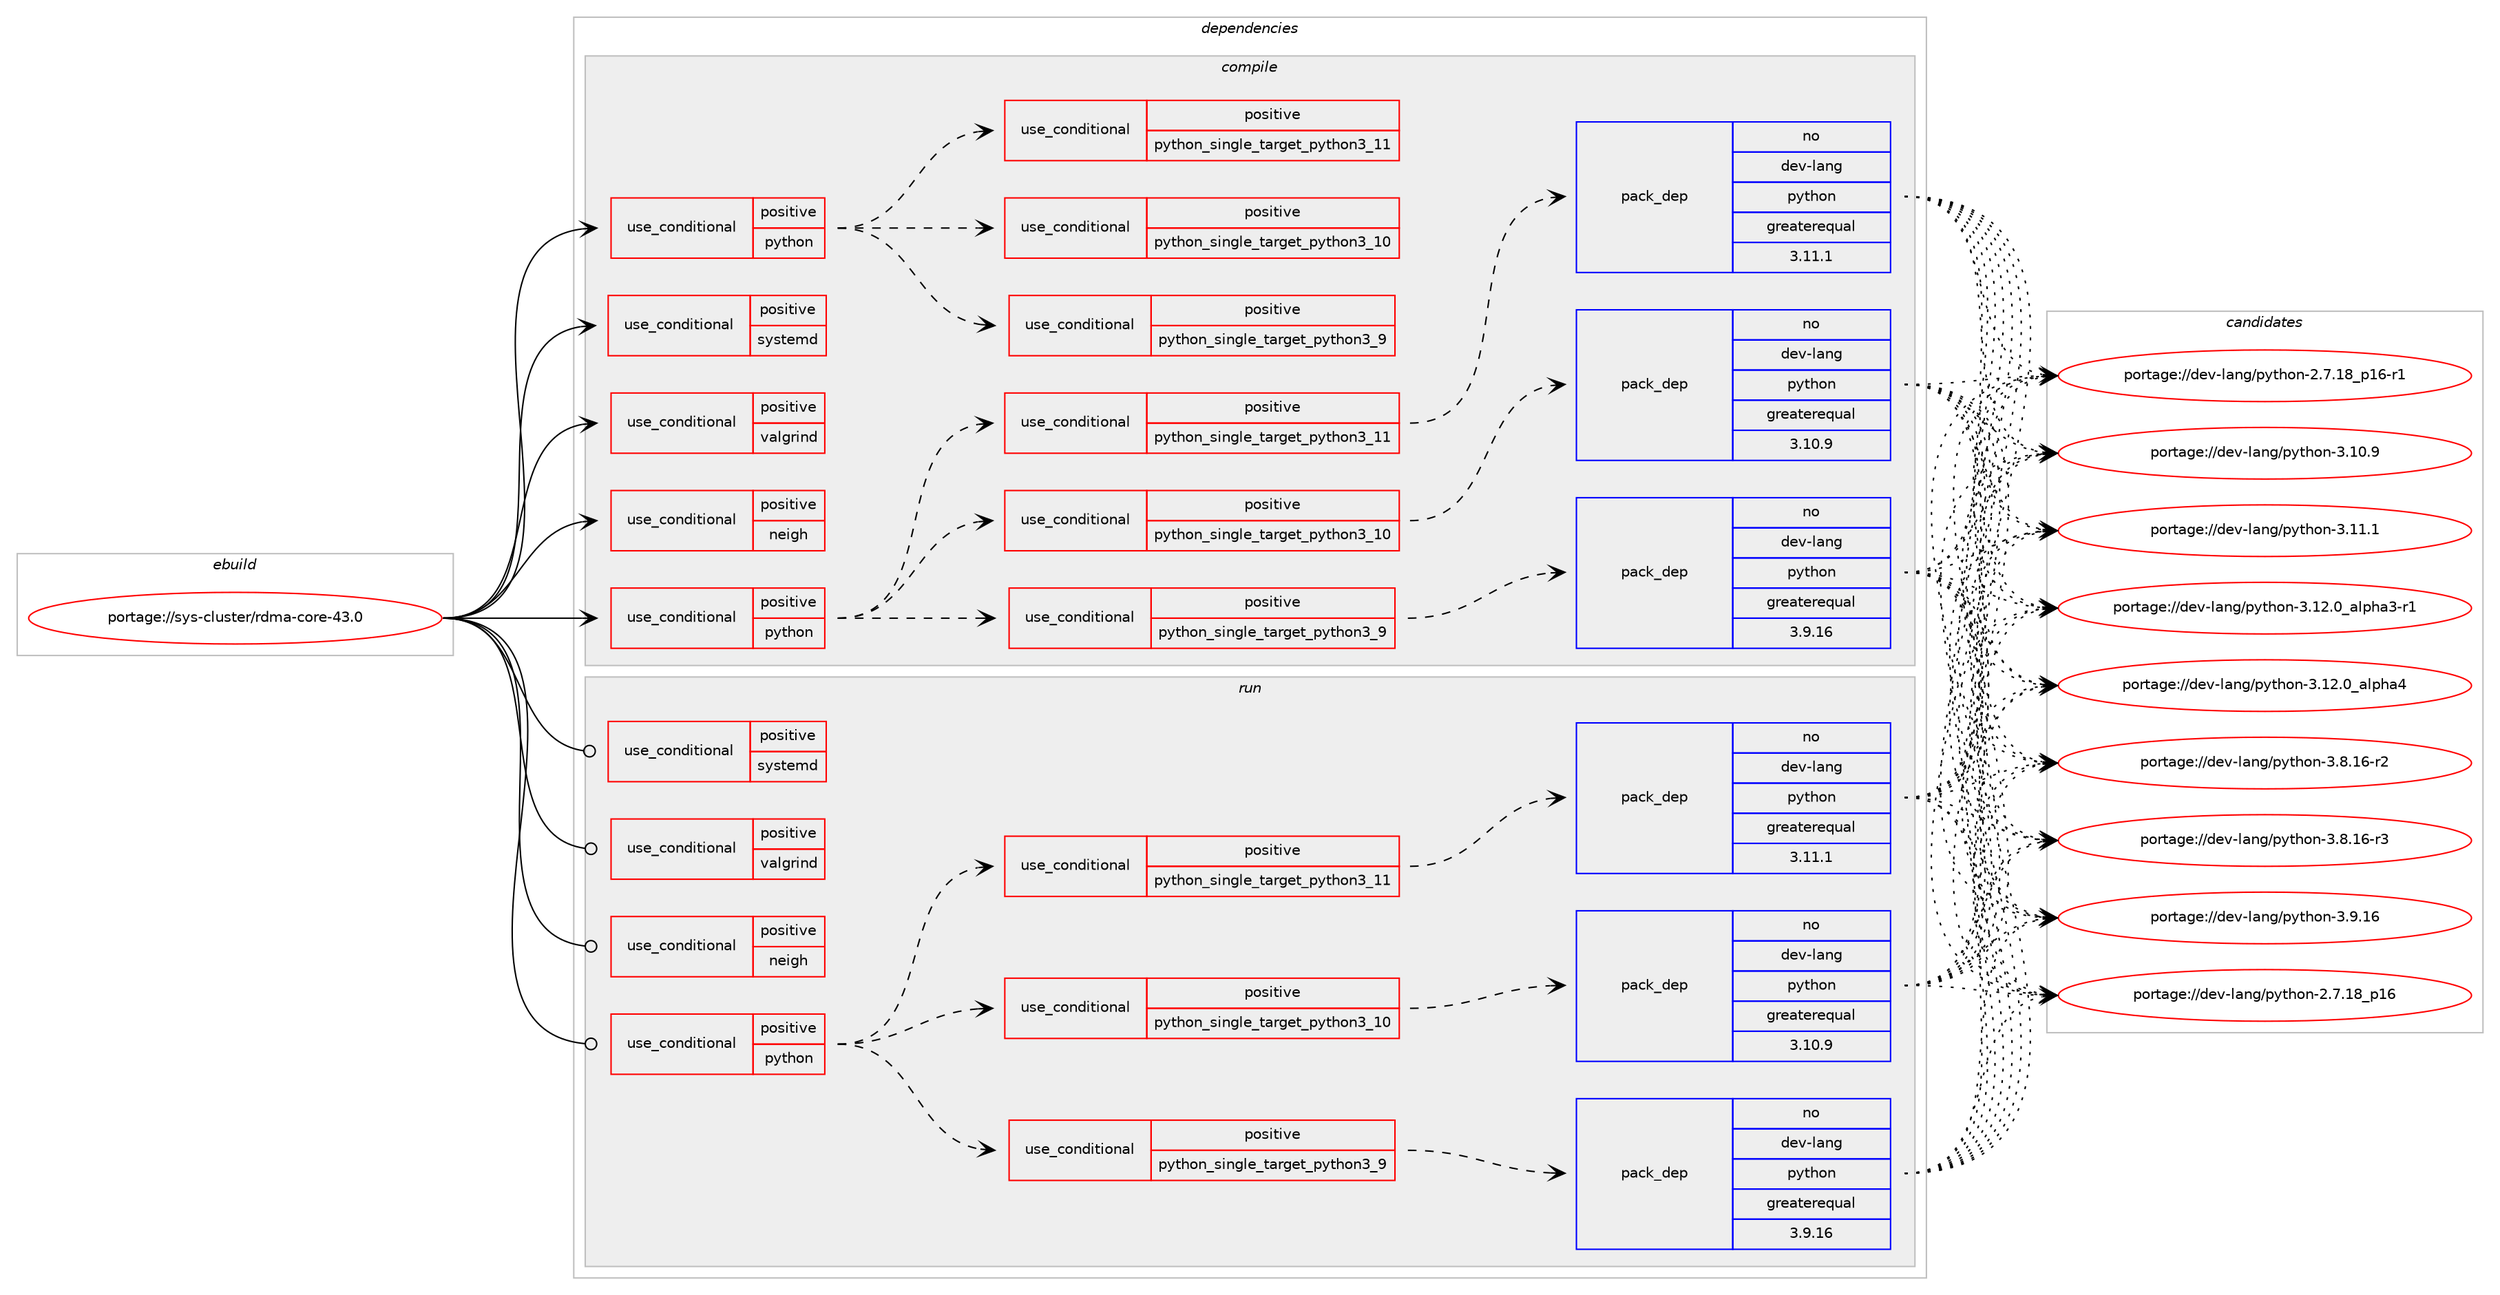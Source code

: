digraph prolog {

# *************
# Graph options
# *************

newrank=true;
concentrate=true;
compound=true;
graph [rankdir=LR,fontname=Helvetica,fontsize=10,ranksep=1.5];#, ranksep=2.5, nodesep=0.2];
edge  [arrowhead=vee];
node  [fontname=Helvetica,fontsize=10];

# **********
# The ebuild
# **********

subgraph cluster_leftcol {
color=gray;
rank=same;
label=<<i>ebuild</i>>;
id [label="portage://sys-cluster/rdma-core-43.0", color=red, width=4, href="../sys-cluster/rdma-core-43.0.svg"];
}

# ****************
# The dependencies
# ****************

subgraph cluster_midcol {
color=gray;
label=<<i>dependencies</i>>;
subgraph cluster_compile {
fillcolor="#eeeeee";
style=filled;
label=<<i>compile</i>>;
subgraph cond4920 {
dependency7370 [label=<<TABLE BORDER="0" CELLBORDER="1" CELLSPACING="0" CELLPADDING="4"><TR><TD ROWSPAN="3" CELLPADDING="10">use_conditional</TD></TR><TR><TD>positive</TD></TR><TR><TD>neigh</TD></TR></TABLE>>, shape=none, color=red];
# *** BEGIN UNKNOWN DEPENDENCY TYPE (TODO) ***
# dependency7370 -> package_dependency(portage://sys-cluster/rdma-core-43.0,install,no,dev-libs,libnl,none,[,,],[slot(3)],[])
# *** END UNKNOWN DEPENDENCY TYPE (TODO) ***

}
id:e -> dependency7370:w [weight=20,style="solid",arrowhead="vee"];
subgraph cond4921 {
dependency7371 [label=<<TABLE BORDER="0" CELLBORDER="1" CELLSPACING="0" CELLPADDING="4"><TR><TD ROWSPAN="3" CELLPADDING="10">use_conditional</TD></TR><TR><TD>positive</TD></TR><TR><TD>python</TD></TR></TABLE>>, shape=none, color=red];
subgraph cond4922 {
dependency7372 [label=<<TABLE BORDER="0" CELLBORDER="1" CELLSPACING="0" CELLPADDING="4"><TR><TD ROWSPAN="3" CELLPADDING="10">use_conditional</TD></TR><TR><TD>positive</TD></TR><TR><TD>python_single_target_python3_9</TD></TR></TABLE>>, shape=none, color=red];
subgraph pack2391 {
dependency7373 [label=<<TABLE BORDER="0" CELLBORDER="1" CELLSPACING="0" CELLPADDING="4" WIDTH="220"><TR><TD ROWSPAN="6" CELLPADDING="30">pack_dep</TD></TR><TR><TD WIDTH="110">no</TD></TR><TR><TD>dev-lang</TD></TR><TR><TD>python</TD></TR><TR><TD>greaterequal</TD></TR><TR><TD>3.9.16</TD></TR></TABLE>>, shape=none, color=blue];
}
dependency7372:e -> dependency7373:w [weight=20,style="dashed",arrowhead="vee"];
}
dependency7371:e -> dependency7372:w [weight=20,style="dashed",arrowhead="vee"];
subgraph cond4923 {
dependency7374 [label=<<TABLE BORDER="0" CELLBORDER="1" CELLSPACING="0" CELLPADDING="4"><TR><TD ROWSPAN="3" CELLPADDING="10">use_conditional</TD></TR><TR><TD>positive</TD></TR><TR><TD>python_single_target_python3_10</TD></TR></TABLE>>, shape=none, color=red];
subgraph pack2392 {
dependency7375 [label=<<TABLE BORDER="0" CELLBORDER="1" CELLSPACING="0" CELLPADDING="4" WIDTH="220"><TR><TD ROWSPAN="6" CELLPADDING="30">pack_dep</TD></TR><TR><TD WIDTH="110">no</TD></TR><TR><TD>dev-lang</TD></TR><TR><TD>python</TD></TR><TR><TD>greaterequal</TD></TR><TR><TD>3.10.9</TD></TR></TABLE>>, shape=none, color=blue];
}
dependency7374:e -> dependency7375:w [weight=20,style="dashed",arrowhead="vee"];
}
dependency7371:e -> dependency7374:w [weight=20,style="dashed",arrowhead="vee"];
subgraph cond4924 {
dependency7376 [label=<<TABLE BORDER="0" CELLBORDER="1" CELLSPACING="0" CELLPADDING="4"><TR><TD ROWSPAN="3" CELLPADDING="10">use_conditional</TD></TR><TR><TD>positive</TD></TR><TR><TD>python_single_target_python3_11</TD></TR></TABLE>>, shape=none, color=red];
subgraph pack2393 {
dependency7377 [label=<<TABLE BORDER="0" CELLBORDER="1" CELLSPACING="0" CELLPADDING="4" WIDTH="220"><TR><TD ROWSPAN="6" CELLPADDING="30">pack_dep</TD></TR><TR><TD WIDTH="110">no</TD></TR><TR><TD>dev-lang</TD></TR><TR><TD>python</TD></TR><TR><TD>greaterequal</TD></TR><TR><TD>3.11.1</TD></TR></TABLE>>, shape=none, color=blue];
}
dependency7376:e -> dependency7377:w [weight=20,style="dashed",arrowhead="vee"];
}
dependency7371:e -> dependency7376:w [weight=20,style="dashed",arrowhead="vee"];
}
id:e -> dependency7371:w [weight=20,style="solid",arrowhead="vee"];
subgraph cond4925 {
dependency7378 [label=<<TABLE BORDER="0" CELLBORDER="1" CELLSPACING="0" CELLPADDING="4"><TR><TD ROWSPAN="3" CELLPADDING="10">use_conditional</TD></TR><TR><TD>positive</TD></TR><TR><TD>python</TD></TR></TABLE>>, shape=none, color=red];
subgraph cond4926 {
dependency7379 [label=<<TABLE BORDER="0" CELLBORDER="1" CELLSPACING="0" CELLPADDING="4"><TR><TD ROWSPAN="3" CELLPADDING="10">use_conditional</TD></TR><TR><TD>positive</TD></TR><TR><TD>python_single_target_python3_9</TD></TR></TABLE>>, shape=none, color=red];
# *** BEGIN UNKNOWN DEPENDENCY TYPE (TODO) ***
# dependency7379 -> package_dependency(portage://sys-cluster/rdma-core-43.0,install,no,dev-python,cython,none,[,,],[],[use(enable(python_targets_python3_9),negative)])
# *** END UNKNOWN DEPENDENCY TYPE (TODO) ***

}
dependency7378:e -> dependency7379:w [weight=20,style="dashed",arrowhead="vee"];
subgraph cond4927 {
dependency7380 [label=<<TABLE BORDER="0" CELLBORDER="1" CELLSPACING="0" CELLPADDING="4"><TR><TD ROWSPAN="3" CELLPADDING="10">use_conditional</TD></TR><TR><TD>positive</TD></TR><TR><TD>python_single_target_python3_10</TD></TR></TABLE>>, shape=none, color=red];
# *** BEGIN UNKNOWN DEPENDENCY TYPE (TODO) ***
# dependency7380 -> package_dependency(portage://sys-cluster/rdma-core-43.0,install,no,dev-python,cython,none,[,,],[],[use(enable(python_targets_python3_10),negative)])
# *** END UNKNOWN DEPENDENCY TYPE (TODO) ***

}
dependency7378:e -> dependency7380:w [weight=20,style="dashed",arrowhead="vee"];
subgraph cond4928 {
dependency7381 [label=<<TABLE BORDER="0" CELLBORDER="1" CELLSPACING="0" CELLPADDING="4"><TR><TD ROWSPAN="3" CELLPADDING="10">use_conditional</TD></TR><TR><TD>positive</TD></TR><TR><TD>python_single_target_python3_11</TD></TR></TABLE>>, shape=none, color=red];
# *** BEGIN UNKNOWN DEPENDENCY TYPE (TODO) ***
# dependency7381 -> package_dependency(portage://sys-cluster/rdma-core-43.0,install,no,dev-python,cython,none,[,,],[],[use(enable(python_targets_python3_11),negative)])
# *** END UNKNOWN DEPENDENCY TYPE (TODO) ***

}
dependency7378:e -> dependency7381:w [weight=20,style="dashed",arrowhead="vee"];
}
id:e -> dependency7378:w [weight=20,style="solid",arrowhead="vee"];
subgraph cond4929 {
dependency7382 [label=<<TABLE BORDER="0" CELLBORDER="1" CELLSPACING="0" CELLPADDING="4"><TR><TD ROWSPAN="3" CELLPADDING="10">use_conditional</TD></TR><TR><TD>positive</TD></TR><TR><TD>systemd</TD></TR></TABLE>>, shape=none, color=red];
# *** BEGIN UNKNOWN DEPENDENCY TYPE (TODO) ***
# dependency7382 -> package_dependency(portage://sys-cluster/rdma-core-43.0,install,no,sys-apps,systemd,none,[,,],any_same_slot,[])
# *** END UNKNOWN DEPENDENCY TYPE (TODO) ***

}
id:e -> dependency7382:w [weight=20,style="solid",arrowhead="vee"];
subgraph cond4930 {
dependency7383 [label=<<TABLE BORDER="0" CELLBORDER="1" CELLSPACING="0" CELLPADDING="4"><TR><TD ROWSPAN="3" CELLPADDING="10">use_conditional</TD></TR><TR><TD>positive</TD></TR><TR><TD>valgrind</TD></TR></TABLE>>, shape=none, color=red];
# *** BEGIN UNKNOWN DEPENDENCY TYPE (TODO) ***
# dependency7383 -> package_dependency(portage://sys-cluster/rdma-core-43.0,install,no,dev-util,valgrind,none,[,,],[],[])
# *** END UNKNOWN DEPENDENCY TYPE (TODO) ***

}
id:e -> dependency7383:w [weight=20,style="solid",arrowhead="vee"];
# *** BEGIN UNKNOWN DEPENDENCY TYPE (TODO) ***
# id -> package_dependency(portage://sys-cluster/rdma-core-43.0,install,no,dev-lang,perl,none,[,,],[],[])
# *** END UNKNOWN DEPENDENCY TYPE (TODO) ***

# *** BEGIN UNKNOWN DEPENDENCY TYPE (TODO) ***
# id -> package_dependency(portage://sys-cluster/rdma-core-43.0,install,no,virtual,libudev,none,[,,],any_same_slot,[])
# *** END UNKNOWN DEPENDENCY TYPE (TODO) ***

}
subgraph cluster_compileandrun {
fillcolor="#eeeeee";
style=filled;
label=<<i>compile and run</i>>;
}
subgraph cluster_run {
fillcolor="#eeeeee";
style=filled;
label=<<i>run</i>>;
subgraph cond4931 {
dependency7384 [label=<<TABLE BORDER="0" CELLBORDER="1" CELLSPACING="0" CELLPADDING="4"><TR><TD ROWSPAN="3" CELLPADDING="10">use_conditional</TD></TR><TR><TD>positive</TD></TR><TR><TD>neigh</TD></TR></TABLE>>, shape=none, color=red];
# *** BEGIN UNKNOWN DEPENDENCY TYPE (TODO) ***
# dependency7384 -> package_dependency(portage://sys-cluster/rdma-core-43.0,run,no,dev-libs,libnl,none,[,,],[slot(3)],[])
# *** END UNKNOWN DEPENDENCY TYPE (TODO) ***

}
id:e -> dependency7384:w [weight=20,style="solid",arrowhead="odot"];
subgraph cond4932 {
dependency7385 [label=<<TABLE BORDER="0" CELLBORDER="1" CELLSPACING="0" CELLPADDING="4"><TR><TD ROWSPAN="3" CELLPADDING="10">use_conditional</TD></TR><TR><TD>positive</TD></TR><TR><TD>python</TD></TR></TABLE>>, shape=none, color=red];
subgraph cond4933 {
dependency7386 [label=<<TABLE BORDER="0" CELLBORDER="1" CELLSPACING="0" CELLPADDING="4"><TR><TD ROWSPAN="3" CELLPADDING="10">use_conditional</TD></TR><TR><TD>positive</TD></TR><TR><TD>python_single_target_python3_9</TD></TR></TABLE>>, shape=none, color=red];
subgraph pack2394 {
dependency7387 [label=<<TABLE BORDER="0" CELLBORDER="1" CELLSPACING="0" CELLPADDING="4" WIDTH="220"><TR><TD ROWSPAN="6" CELLPADDING="30">pack_dep</TD></TR><TR><TD WIDTH="110">no</TD></TR><TR><TD>dev-lang</TD></TR><TR><TD>python</TD></TR><TR><TD>greaterequal</TD></TR><TR><TD>3.9.16</TD></TR></TABLE>>, shape=none, color=blue];
}
dependency7386:e -> dependency7387:w [weight=20,style="dashed",arrowhead="vee"];
}
dependency7385:e -> dependency7386:w [weight=20,style="dashed",arrowhead="vee"];
subgraph cond4934 {
dependency7388 [label=<<TABLE BORDER="0" CELLBORDER="1" CELLSPACING="0" CELLPADDING="4"><TR><TD ROWSPAN="3" CELLPADDING="10">use_conditional</TD></TR><TR><TD>positive</TD></TR><TR><TD>python_single_target_python3_10</TD></TR></TABLE>>, shape=none, color=red];
subgraph pack2395 {
dependency7389 [label=<<TABLE BORDER="0" CELLBORDER="1" CELLSPACING="0" CELLPADDING="4" WIDTH="220"><TR><TD ROWSPAN="6" CELLPADDING="30">pack_dep</TD></TR><TR><TD WIDTH="110">no</TD></TR><TR><TD>dev-lang</TD></TR><TR><TD>python</TD></TR><TR><TD>greaterequal</TD></TR><TR><TD>3.10.9</TD></TR></TABLE>>, shape=none, color=blue];
}
dependency7388:e -> dependency7389:w [weight=20,style="dashed",arrowhead="vee"];
}
dependency7385:e -> dependency7388:w [weight=20,style="dashed",arrowhead="vee"];
subgraph cond4935 {
dependency7390 [label=<<TABLE BORDER="0" CELLBORDER="1" CELLSPACING="0" CELLPADDING="4"><TR><TD ROWSPAN="3" CELLPADDING="10">use_conditional</TD></TR><TR><TD>positive</TD></TR><TR><TD>python_single_target_python3_11</TD></TR></TABLE>>, shape=none, color=red];
subgraph pack2396 {
dependency7391 [label=<<TABLE BORDER="0" CELLBORDER="1" CELLSPACING="0" CELLPADDING="4" WIDTH="220"><TR><TD ROWSPAN="6" CELLPADDING="30">pack_dep</TD></TR><TR><TD WIDTH="110">no</TD></TR><TR><TD>dev-lang</TD></TR><TR><TD>python</TD></TR><TR><TD>greaterequal</TD></TR><TR><TD>3.11.1</TD></TR></TABLE>>, shape=none, color=blue];
}
dependency7390:e -> dependency7391:w [weight=20,style="dashed",arrowhead="vee"];
}
dependency7385:e -> dependency7390:w [weight=20,style="dashed",arrowhead="vee"];
}
id:e -> dependency7385:w [weight=20,style="solid",arrowhead="odot"];
subgraph cond4936 {
dependency7392 [label=<<TABLE BORDER="0" CELLBORDER="1" CELLSPACING="0" CELLPADDING="4"><TR><TD ROWSPAN="3" CELLPADDING="10">use_conditional</TD></TR><TR><TD>positive</TD></TR><TR><TD>systemd</TD></TR></TABLE>>, shape=none, color=red];
# *** BEGIN UNKNOWN DEPENDENCY TYPE (TODO) ***
# dependency7392 -> package_dependency(portage://sys-cluster/rdma-core-43.0,run,no,sys-apps,systemd,none,[,,],any_same_slot,[])
# *** END UNKNOWN DEPENDENCY TYPE (TODO) ***

}
id:e -> dependency7392:w [weight=20,style="solid",arrowhead="odot"];
subgraph cond4937 {
dependency7393 [label=<<TABLE BORDER="0" CELLBORDER="1" CELLSPACING="0" CELLPADDING="4"><TR><TD ROWSPAN="3" CELLPADDING="10">use_conditional</TD></TR><TR><TD>positive</TD></TR><TR><TD>valgrind</TD></TR></TABLE>>, shape=none, color=red];
# *** BEGIN UNKNOWN DEPENDENCY TYPE (TODO) ***
# dependency7393 -> package_dependency(portage://sys-cluster/rdma-core-43.0,run,no,dev-util,valgrind,none,[,,],[],[])
# *** END UNKNOWN DEPENDENCY TYPE (TODO) ***

}
id:e -> dependency7393:w [weight=20,style="solid",arrowhead="odot"];
# *** BEGIN UNKNOWN DEPENDENCY TYPE (TODO) ***
# id -> package_dependency(portage://sys-cluster/rdma-core-43.0,run,no,dev-lang,perl,none,[,,],[],[])
# *** END UNKNOWN DEPENDENCY TYPE (TODO) ***

# *** BEGIN UNKNOWN DEPENDENCY TYPE (TODO) ***
# id -> package_dependency(portage://sys-cluster/rdma-core-43.0,run,no,virtual,libudev,none,[,,],any_same_slot,[])
# *** END UNKNOWN DEPENDENCY TYPE (TODO) ***

# *** BEGIN UNKNOWN DEPENDENCY TYPE (TODO) ***
# id -> package_dependency(portage://sys-cluster/rdma-core-43.0,run,weak,sys-fabric,ibacm,none,[,,],[],[])
# *** END UNKNOWN DEPENDENCY TYPE (TODO) ***

# *** BEGIN UNKNOWN DEPENDENCY TYPE (TODO) ***
# id -> package_dependency(portage://sys-cluster/rdma-core-43.0,run,weak,sys-fabric,infiniband-diags,none,[,,],[],[])
# *** END UNKNOWN DEPENDENCY TYPE (TODO) ***

# *** BEGIN UNKNOWN DEPENDENCY TYPE (TODO) ***
# id -> package_dependency(portage://sys-cluster/rdma-core-43.0,run,weak,sys-fabric,infinipath-psm,none,[,,],[],[])
# *** END UNKNOWN DEPENDENCY TYPE (TODO) ***

# *** BEGIN UNKNOWN DEPENDENCY TYPE (TODO) ***
# id -> package_dependency(portage://sys-cluster/rdma-core-43.0,run,weak,sys-fabric,libcxgb3,none,[,,],[],[])
# *** END UNKNOWN DEPENDENCY TYPE (TODO) ***

# *** BEGIN UNKNOWN DEPENDENCY TYPE (TODO) ***
# id -> package_dependency(portage://sys-cluster/rdma-core-43.0,run,weak,sys-fabric,libcxgb4,none,[,,],[],[])
# *** END UNKNOWN DEPENDENCY TYPE (TODO) ***

# *** BEGIN UNKNOWN DEPENDENCY TYPE (TODO) ***
# id -> package_dependency(portage://sys-cluster/rdma-core-43.0,run,weak,sys-fabric,libibmad,none,[,,],[],[])
# *** END UNKNOWN DEPENDENCY TYPE (TODO) ***

# *** BEGIN UNKNOWN DEPENDENCY TYPE (TODO) ***
# id -> package_dependency(portage://sys-cluster/rdma-core-43.0,run,weak,sys-fabric,libibumad,none,[,,],[],[])
# *** END UNKNOWN DEPENDENCY TYPE (TODO) ***

# *** BEGIN UNKNOWN DEPENDENCY TYPE (TODO) ***
# id -> package_dependency(portage://sys-cluster/rdma-core-43.0,run,weak,sys-fabric,libibverbs,none,[,,],[],[])
# *** END UNKNOWN DEPENDENCY TYPE (TODO) ***

# *** BEGIN UNKNOWN DEPENDENCY TYPE (TODO) ***
# id -> package_dependency(portage://sys-cluster/rdma-core-43.0,run,weak,sys-fabric,libmlx4,none,[,,],[],[])
# *** END UNKNOWN DEPENDENCY TYPE (TODO) ***

# *** BEGIN UNKNOWN DEPENDENCY TYPE (TODO) ***
# id -> package_dependency(portage://sys-cluster/rdma-core-43.0,run,weak,sys-fabric,libmlx5,none,[,,],[],[])
# *** END UNKNOWN DEPENDENCY TYPE (TODO) ***

# *** BEGIN UNKNOWN DEPENDENCY TYPE (TODO) ***
# id -> package_dependency(portage://sys-cluster/rdma-core-43.0,run,weak,sys-fabric,libmthca,none,[,,],[],[])
# *** END UNKNOWN DEPENDENCY TYPE (TODO) ***

# *** BEGIN UNKNOWN DEPENDENCY TYPE (TODO) ***
# id -> package_dependency(portage://sys-cluster/rdma-core-43.0,run,weak,sys-fabric,libnes,none,[,,],[],[])
# *** END UNKNOWN DEPENDENCY TYPE (TODO) ***

# *** BEGIN UNKNOWN DEPENDENCY TYPE (TODO) ***
# id -> package_dependency(portage://sys-cluster/rdma-core-43.0,run,weak,sys-fabric,libocrdma,none,[,,],[],[])
# *** END UNKNOWN DEPENDENCY TYPE (TODO) ***

# *** BEGIN UNKNOWN DEPENDENCY TYPE (TODO) ***
# id -> package_dependency(portage://sys-cluster/rdma-core-43.0,run,weak,sys-fabric,librdmacm,none,[,,],[],[])
# *** END UNKNOWN DEPENDENCY TYPE (TODO) ***

# *** BEGIN UNKNOWN DEPENDENCY TYPE (TODO) ***
# id -> package_dependency(portage://sys-cluster/rdma-core-43.0,run,weak,sys-fabric,srptools,none,[,,],[],[])
# *** END UNKNOWN DEPENDENCY TYPE (TODO) ***

}
}

# **************
# The candidates
# **************

subgraph cluster_choices {
rank=same;
color=gray;
label=<<i>candidates</i>>;

subgraph choice2391 {
color=black;
nodesep=1;
choice10010111845108971101034711212111610411111045504655464956951124954 [label="portage://dev-lang/python-2.7.18_p16", color=red, width=4,href="../dev-lang/python-2.7.18_p16.svg"];
choice100101118451089711010347112121116104111110455046554649569511249544511449 [label="portage://dev-lang/python-2.7.18_p16-r1", color=red, width=4,href="../dev-lang/python-2.7.18_p16-r1.svg"];
choice10010111845108971101034711212111610411111045514649484657 [label="portage://dev-lang/python-3.10.9", color=red, width=4,href="../dev-lang/python-3.10.9.svg"];
choice10010111845108971101034711212111610411111045514649494649 [label="portage://dev-lang/python-3.11.1", color=red, width=4,href="../dev-lang/python-3.11.1.svg"];
choice10010111845108971101034711212111610411111045514649504648959710811210497514511449 [label="portage://dev-lang/python-3.12.0_alpha3-r1", color=red, width=4,href="../dev-lang/python-3.12.0_alpha3-r1.svg"];
choice1001011184510897110103471121211161041111104551464950464895971081121049752 [label="portage://dev-lang/python-3.12.0_alpha4", color=red, width=4,href="../dev-lang/python-3.12.0_alpha4.svg"];
choice100101118451089711010347112121116104111110455146564649544511450 [label="portage://dev-lang/python-3.8.16-r2", color=red, width=4,href="../dev-lang/python-3.8.16-r2.svg"];
choice100101118451089711010347112121116104111110455146564649544511451 [label="portage://dev-lang/python-3.8.16-r3", color=red, width=4,href="../dev-lang/python-3.8.16-r3.svg"];
choice10010111845108971101034711212111610411111045514657464954 [label="portage://dev-lang/python-3.9.16", color=red, width=4,href="../dev-lang/python-3.9.16.svg"];
dependency7373:e -> choice10010111845108971101034711212111610411111045504655464956951124954:w [style=dotted,weight="100"];
dependency7373:e -> choice100101118451089711010347112121116104111110455046554649569511249544511449:w [style=dotted,weight="100"];
dependency7373:e -> choice10010111845108971101034711212111610411111045514649484657:w [style=dotted,weight="100"];
dependency7373:e -> choice10010111845108971101034711212111610411111045514649494649:w [style=dotted,weight="100"];
dependency7373:e -> choice10010111845108971101034711212111610411111045514649504648959710811210497514511449:w [style=dotted,weight="100"];
dependency7373:e -> choice1001011184510897110103471121211161041111104551464950464895971081121049752:w [style=dotted,weight="100"];
dependency7373:e -> choice100101118451089711010347112121116104111110455146564649544511450:w [style=dotted,weight="100"];
dependency7373:e -> choice100101118451089711010347112121116104111110455146564649544511451:w [style=dotted,weight="100"];
dependency7373:e -> choice10010111845108971101034711212111610411111045514657464954:w [style=dotted,weight="100"];
}
subgraph choice2392 {
color=black;
nodesep=1;
choice10010111845108971101034711212111610411111045504655464956951124954 [label="portage://dev-lang/python-2.7.18_p16", color=red, width=4,href="../dev-lang/python-2.7.18_p16.svg"];
choice100101118451089711010347112121116104111110455046554649569511249544511449 [label="portage://dev-lang/python-2.7.18_p16-r1", color=red, width=4,href="../dev-lang/python-2.7.18_p16-r1.svg"];
choice10010111845108971101034711212111610411111045514649484657 [label="portage://dev-lang/python-3.10.9", color=red, width=4,href="../dev-lang/python-3.10.9.svg"];
choice10010111845108971101034711212111610411111045514649494649 [label="portage://dev-lang/python-3.11.1", color=red, width=4,href="../dev-lang/python-3.11.1.svg"];
choice10010111845108971101034711212111610411111045514649504648959710811210497514511449 [label="portage://dev-lang/python-3.12.0_alpha3-r1", color=red, width=4,href="../dev-lang/python-3.12.0_alpha3-r1.svg"];
choice1001011184510897110103471121211161041111104551464950464895971081121049752 [label="portage://dev-lang/python-3.12.0_alpha4", color=red, width=4,href="../dev-lang/python-3.12.0_alpha4.svg"];
choice100101118451089711010347112121116104111110455146564649544511450 [label="portage://dev-lang/python-3.8.16-r2", color=red, width=4,href="../dev-lang/python-3.8.16-r2.svg"];
choice100101118451089711010347112121116104111110455146564649544511451 [label="portage://dev-lang/python-3.8.16-r3", color=red, width=4,href="../dev-lang/python-3.8.16-r3.svg"];
choice10010111845108971101034711212111610411111045514657464954 [label="portage://dev-lang/python-3.9.16", color=red, width=4,href="../dev-lang/python-3.9.16.svg"];
dependency7375:e -> choice10010111845108971101034711212111610411111045504655464956951124954:w [style=dotted,weight="100"];
dependency7375:e -> choice100101118451089711010347112121116104111110455046554649569511249544511449:w [style=dotted,weight="100"];
dependency7375:e -> choice10010111845108971101034711212111610411111045514649484657:w [style=dotted,weight="100"];
dependency7375:e -> choice10010111845108971101034711212111610411111045514649494649:w [style=dotted,weight="100"];
dependency7375:e -> choice10010111845108971101034711212111610411111045514649504648959710811210497514511449:w [style=dotted,weight="100"];
dependency7375:e -> choice1001011184510897110103471121211161041111104551464950464895971081121049752:w [style=dotted,weight="100"];
dependency7375:e -> choice100101118451089711010347112121116104111110455146564649544511450:w [style=dotted,weight="100"];
dependency7375:e -> choice100101118451089711010347112121116104111110455146564649544511451:w [style=dotted,weight="100"];
dependency7375:e -> choice10010111845108971101034711212111610411111045514657464954:w [style=dotted,weight="100"];
}
subgraph choice2393 {
color=black;
nodesep=1;
choice10010111845108971101034711212111610411111045504655464956951124954 [label="portage://dev-lang/python-2.7.18_p16", color=red, width=4,href="../dev-lang/python-2.7.18_p16.svg"];
choice100101118451089711010347112121116104111110455046554649569511249544511449 [label="portage://dev-lang/python-2.7.18_p16-r1", color=red, width=4,href="../dev-lang/python-2.7.18_p16-r1.svg"];
choice10010111845108971101034711212111610411111045514649484657 [label="portage://dev-lang/python-3.10.9", color=red, width=4,href="../dev-lang/python-3.10.9.svg"];
choice10010111845108971101034711212111610411111045514649494649 [label="portage://dev-lang/python-3.11.1", color=red, width=4,href="../dev-lang/python-3.11.1.svg"];
choice10010111845108971101034711212111610411111045514649504648959710811210497514511449 [label="portage://dev-lang/python-3.12.0_alpha3-r1", color=red, width=4,href="../dev-lang/python-3.12.0_alpha3-r1.svg"];
choice1001011184510897110103471121211161041111104551464950464895971081121049752 [label="portage://dev-lang/python-3.12.0_alpha4", color=red, width=4,href="../dev-lang/python-3.12.0_alpha4.svg"];
choice100101118451089711010347112121116104111110455146564649544511450 [label="portage://dev-lang/python-3.8.16-r2", color=red, width=4,href="../dev-lang/python-3.8.16-r2.svg"];
choice100101118451089711010347112121116104111110455146564649544511451 [label="portage://dev-lang/python-3.8.16-r3", color=red, width=4,href="../dev-lang/python-3.8.16-r3.svg"];
choice10010111845108971101034711212111610411111045514657464954 [label="portage://dev-lang/python-3.9.16", color=red, width=4,href="../dev-lang/python-3.9.16.svg"];
dependency7377:e -> choice10010111845108971101034711212111610411111045504655464956951124954:w [style=dotted,weight="100"];
dependency7377:e -> choice100101118451089711010347112121116104111110455046554649569511249544511449:w [style=dotted,weight="100"];
dependency7377:e -> choice10010111845108971101034711212111610411111045514649484657:w [style=dotted,weight="100"];
dependency7377:e -> choice10010111845108971101034711212111610411111045514649494649:w [style=dotted,weight="100"];
dependency7377:e -> choice10010111845108971101034711212111610411111045514649504648959710811210497514511449:w [style=dotted,weight="100"];
dependency7377:e -> choice1001011184510897110103471121211161041111104551464950464895971081121049752:w [style=dotted,weight="100"];
dependency7377:e -> choice100101118451089711010347112121116104111110455146564649544511450:w [style=dotted,weight="100"];
dependency7377:e -> choice100101118451089711010347112121116104111110455146564649544511451:w [style=dotted,weight="100"];
dependency7377:e -> choice10010111845108971101034711212111610411111045514657464954:w [style=dotted,weight="100"];
}
subgraph choice2394 {
color=black;
nodesep=1;
choice10010111845108971101034711212111610411111045504655464956951124954 [label="portage://dev-lang/python-2.7.18_p16", color=red, width=4,href="../dev-lang/python-2.7.18_p16.svg"];
choice100101118451089711010347112121116104111110455046554649569511249544511449 [label="portage://dev-lang/python-2.7.18_p16-r1", color=red, width=4,href="../dev-lang/python-2.7.18_p16-r1.svg"];
choice10010111845108971101034711212111610411111045514649484657 [label="portage://dev-lang/python-3.10.9", color=red, width=4,href="../dev-lang/python-3.10.9.svg"];
choice10010111845108971101034711212111610411111045514649494649 [label="portage://dev-lang/python-3.11.1", color=red, width=4,href="../dev-lang/python-3.11.1.svg"];
choice10010111845108971101034711212111610411111045514649504648959710811210497514511449 [label="portage://dev-lang/python-3.12.0_alpha3-r1", color=red, width=4,href="../dev-lang/python-3.12.0_alpha3-r1.svg"];
choice1001011184510897110103471121211161041111104551464950464895971081121049752 [label="portage://dev-lang/python-3.12.0_alpha4", color=red, width=4,href="../dev-lang/python-3.12.0_alpha4.svg"];
choice100101118451089711010347112121116104111110455146564649544511450 [label="portage://dev-lang/python-3.8.16-r2", color=red, width=4,href="../dev-lang/python-3.8.16-r2.svg"];
choice100101118451089711010347112121116104111110455146564649544511451 [label="portage://dev-lang/python-3.8.16-r3", color=red, width=4,href="../dev-lang/python-3.8.16-r3.svg"];
choice10010111845108971101034711212111610411111045514657464954 [label="portage://dev-lang/python-3.9.16", color=red, width=4,href="../dev-lang/python-3.9.16.svg"];
dependency7387:e -> choice10010111845108971101034711212111610411111045504655464956951124954:w [style=dotted,weight="100"];
dependency7387:e -> choice100101118451089711010347112121116104111110455046554649569511249544511449:w [style=dotted,weight="100"];
dependency7387:e -> choice10010111845108971101034711212111610411111045514649484657:w [style=dotted,weight="100"];
dependency7387:e -> choice10010111845108971101034711212111610411111045514649494649:w [style=dotted,weight="100"];
dependency7387:e -> choice10010111845108971101034711212111610411111045514649504648959710811210497514511449:w [style=dotted,weight="100"];
dependency7387:e -> choice1001011184510897110103471121211161041111104551464950464895971081121049752:w [style=dotted,weight="100"];
dependency7387:e -> choice100101118451089711010347112121116104111110455146564649544511450:w [style=dotted,weight="100"];
dependency7387:e -> choice100101118451089711010347112121116104111110455146564649544511451:w [style=dotted,weight="100"];
dependency7387:e -> choice10010111845108971101034711212111610411111045514657464954:w [style=dotted,weight="100"];
}
subgraph choice2395 {
color=black;
nodesep=1;
choice10010111845108971101034711212111610411111045504655464956951124954 [label="portage://dev-lang/python-2.7.18_p16", color=red, width=4,href="../dev-lang/python-2.7.18_p16.svg"];
choice100101118451089711010347112121116104111110455046554649569511249544511449 [label="portage://dev-lang/python-2.7.18_p16-r1", color=red, width=4,href="../dev-lang/python-2.7.18_p16-r1.svg"];
choice10010111845108971101034711212111610411111045514649484657 [label="portage://dev-lang/python-3.10.9", color=red, width=4,href="../dev-lang/python-3.10.9.svg"];
choice10010111845108971101034711212111610411111045514649494649 [label="portage://dev-lang/python-3.11.1", color=red, width=4,href="../dev-lang/python-3.11.1.svg"];
choice10010111845108971101034711212111610411111045514649504648959710811210497514511449 [label="portage://dev-lang/python-3.12.0_alpha3-r1", color=red, width=4,href="../dev-lang/python-3.12.0_alpha3-r1.svg"];
choice1001011184510897110103471121211161041111104551464950464895971081121049752 [label="portage://dev-lang/python-3.12.0_alpha4", color=red, width=4,href="../dev-lang/python-3.12.0_alpha4.svg"];
choice100101118451089711010347112121116104111110455146564649544511450 [label="portage://dev-lang/python-3.8.16-r2", color=red, width=4,href="../dev-lang/python-3.8.16-r2.svg"];
choice100101118451089711010347112121116104111110455146564649544511451 [label="portage://dev-lang/python-3.8.16-r3", color=red, width=4,href="../dev-lang/python-3.8.16-r3.svg"];
choice10010111845108971101034711212111610411111045514657464954 [label="portage://dev-lang/python-3.9.16", color=red, width=4,href="../dev-lang/python-3.9.16.svg"];
dependency7389:e -> choice10010111845108971101034711212111610411111045504655464956951124954:w [style=dotted,weight="100"];
dependency7389:e -> choice100101118451089711010347112121116104111110455046554649569511249544511449:w [style=dotted,weight="100"];
dependency7389:e -> choice10010111845108971101034711212111610411111045514649484657:w [style=dotted,weight="100"];
dependency7389:e -> choice10010111845108971101034711212111610411111045514649494649:w [style=dotted,weight="100"];
dependency7389:e -> choice10010111845108971101034711212111610411111045514649504648959710811210497514511449:w [style=dotted,weight="100"];
dependency7389:e -> choice1001011184510897110103471121211161041111104551464950464895971081121049752:w [style=dotted,weight="100"];
dependency7389:e -> choice100101118451089711010347112121116104111110455146564649544511450:w [style=dotted,weight="100"];
dependency7389:e -> choice100101118451089711010347112121116104111110455146564649544511451:w [style=dotted,weight="100"];
dependency7389:e -> choice10010111845108971101034711212111610411111045514657464954:w [style=dotted,weight="100"];
}
subgraph choice2396 {
color=black;
nodesep=1;
choice10010111845108971101034711212111610411111045504655464956951124954 [label="portage://dev-lang/python-2.7.18_p16", color=red, width=4,href="../dev-lang/python-2.7.18_p16.svg"];
choice100101118451089711010347112121116104111110455046554649569511249544511449 [label="portage://dev-lang/python-2.7.18_p16-r1", color=red, width=4,href="../dev-lang/python-2.7.18_p16-r1.svg"];
choice10010111845108971101034711212111610411111045514649484657 [label="portage://dev-lang/python-3.10.9", color=red, width=4,href="../dev-lang/python-3.10.9.svg"];
choice10010111845108971101034711212111610411111045514649494649 [label="portage://dev-lang/python-3.11.1", color=red, width=4,href="../dev-lang/python-3.11.1.svg"];
choice10010111845108971101034711212111610411111045514649504648959710811210497514511449 [label="portage://dev-lang/python-3.12.0_alpha3-r1", color=red, width=4,href="../dev-lang/python-3.12.0_alpha3-r1.svg"];
choice1001011184510897110103471121211161041111104551464950464895971081121049752 [label="portage://dev-lang/python-3.12.0_alpha4", color=red, width=4,href="../dev-lang/python-3.12.0_alpha4.svg"];
choice100101118451089711010347112121116104111110455146564649544511450 [label="portage://dev-lang/python-3.8.16-r2", color=red, width=4,href="../dev-lang/python-3.8.16-r2.svg"];
choice100101118451089711010347112121116104111110455146564649544511451 [label="portage://dev-lang/python-3.8.16-r3", color=red, width=4,href="../dev-lang/python-3.8.16-r3.svg"];
choice10010111845108971101034711212111610411111045514657464954 [label="portage://dev-lang/python-3.9.16", color=red, width=4,href="../dev-lang/python-3.9.16.svg"];
dependency7391:e -> choice10010111845108971101034711212111610411111045504655464956951124954:w [style=dotted,weight="100"];
dependency7391:e -> choice100101118451089711010347112121116104111110455046554649569511249544511449:w [style=dotted,weight="100"];
dependency7391:e -> choice10010111845108971101034711212111610411111045514649484657:w [style=dotted,weight="100"];
dependency7391:e -> choice10010111845108971101034711212111610411111045514649494649:w [style=dotted,weight="100"];
dependency7391:e -> choice10010111845108971101034711212111610411111045514649504648959710811210497514511449:w [style=dotted,weight="100"];
dependency7391:e -> choice1001011184510897110103471121211161041111104551464950464895971081121049752:w [style=dotted,weight="100"];
dependency7391:e -> choice100101118451089711010347112121116104111110455146564649544511450:w [style=dotted,weight="100"];
dependency7391:e -> choice100101118451089711010347112121116104111110455146564649544511451:w [style=dotted,weight="100"];
dependency7391:e -> choice10010111845108971101034711212111610411111045514657464954:w [style=dotted,weight="100"];
}
}

}
